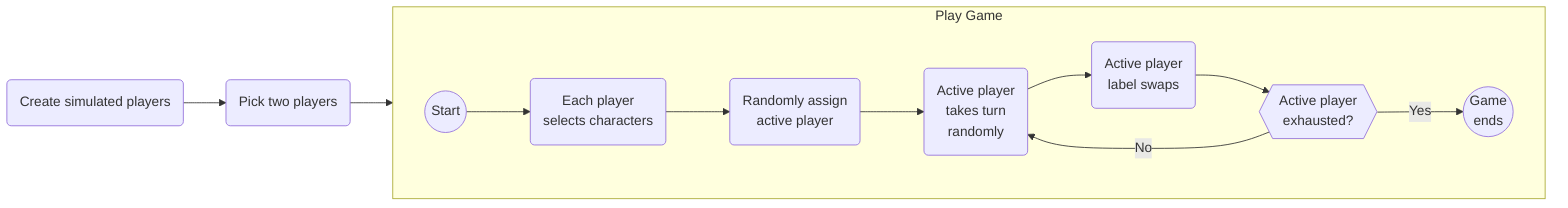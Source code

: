 flowchart LR

    %% Diagram nodes
    createPlayers(Create simulated players)
    pickPlayers(Pick two players)
    selectCharacters(Each player\nselects characters)
    pickFirstPlayer(Randomly assign\nactive player)
    turnP1(Active player\ntakes turn\nrandomly)
    switchActive("Active" player\nlabel swaps)
    decideDone{{Active player\nexhausted?}}
    gameFinishes((Game\nends))

    %% Gameplay
    createPlayers --> pickPlayers --> playGame
    subgraph playGame [Play Game]
        direction LR
        start((Start)) --> selectCharacters
        selectCharacters -->  pickFirstPlayer --> turnP1 --> switchActive --> decideDone
        decideDone -->|Yes| gameFinishes
        decideDone -->|No| turnP1
    end